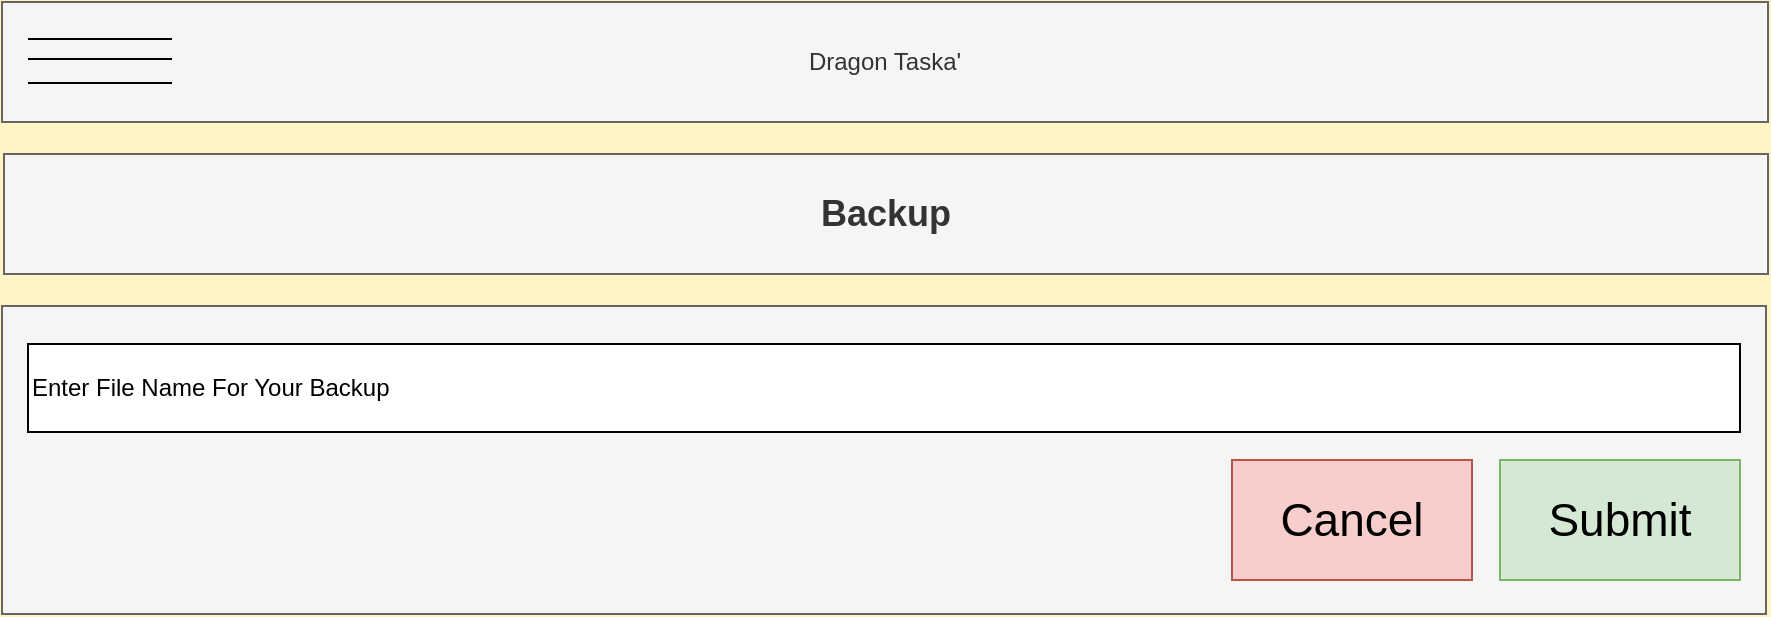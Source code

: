 <mxfile version="21.2.8" type="device">
  <diagram name="Page-1" id="TKSFi8WrjOVRzI-ViUHX">
    <mxGraphModel dx="1687" dy="904" grid="0" gridSize="10" guides="1" tooltips="1" connect="1" arrows="1" fold="1" page="1" pageScale="1" pageWidth="900" pageHeight="1600" background="#FFF4C3" math="0" shadow="0">
      <root>
        <mxCell id="0" />
        <mxCell id="1" parent="0" />
        <mxCell id="ZbwSbqGi6mQ39VCojpHq-1" value="Dragon Taska&#39;" style="rounded=0;whiteSpace=wrap;html=1;fillColor=#f5f5f5;strokeColor=#666666;fontColor=#333333;" vertex="1" parent="1">
          <mxGeometry x="8" y="9" width="883" height="60" as="geometry" />
        </mxCell>
        <mxCell id="ZbwSbqGi6mQ39VCojpHq-2" value="" style="endArrow=none;html=1;rounded=0;" edge="1" parent="1">
          <mxGeometry width="50" height="50" relative="1" as="geometry">
            <mxPoint x="21" y="27.5" as="sourcePoint" />
            <mxPoint x="93" y="27.5" as="targetPoint" />
          </mxGeometry>
        </mxCell>
        <mxCell id="ZbwSbqGi6mQ39VCojpHq-3" value="" style="endArrow=none;html=1;rounded=0;" edge="1" parent="1">
          <mxGeometry width="50" height="50" relative="1" as="geometry">
            <mxPoint x="21" y="37.5" as="sourcePoint" />
            <mxPoint x="93" y="37.5" as="targetPoint" />
          </mxGeometry>
        </mxCell>
        <mxCell id="ZbwSbqGi6mQ39VCojpHq-4" value="" style="endArrow=none;html=1;rounded=0;" edge="1" parent="1">
          <mxGeometry width="50" height="50" relative="1" as="geometry">
            <mxPoint x="21" y="49.5" as="sourcePoint" />
            <mxPoint x="93" y="49.5" as="targetPoint" />
          </mxGeometry>
        </mxCell>
        <mxCell id="ZbwSbqGi6mQ39VCojpHq-50" value="" style="rounded=0;whiteSpace=wrap;html=1;fillColor=#f5f5f5;fontColor=#333333;strokeColor=#666666;" vertex="1" parent="1">
          <mxGeometry x="8" y="161" width="882" height="154" as="geometry" />
        </mxCell>
        <mxCell id="ZbwSbqGi6mQ39VCojpHq-56" value="&lt;font style=&quot;font-size: 23px;&quot;&gt;Submit&lt;/font&gt;" style="rounded=0;whiteSpace=wrap;html=1;fillColor=#d5e8d4;strokeColor=#82b366;" vertex="1" parent="1">
          <mxGeometry x="757" y="238" width="120" height="60" as="geometry" />
        </mxCell>
        <mxCell id="ZbwSbqGi6mQ39VCojpHq-57" value="&lt;h2&gt;Backup&lt;/h2&gt;" style="rounded=0;whiteSpace=wrap;html=1;fillColor=#f5f5f5;fontColor=#333333;strokeColor=#666666;" vertex="1" parent="1">
          <mxGeometry x="9" y="85" width="882" height="60" as="geometry" />
        </mxCell>
        <mxCell id="ZbwSbqGi6mQ39VCojpHq-58" value="&lt;font style=&quot;font-size: 23px;&quot;&gt;Cancel&lt;/font&gt;" style="rounded=0;whiteSpace=wrap;html=1;fillColor=#f8cecc;strokeColor=#b85450;" vertex="1" parent="1">
          <mxGeometry x="623" y="238" width="120" height="60" as="geometry" />
        </mxCell>
        <mxCell id="ZbwSbqGi6mQ39VCojpHq-59" value="Enter File Name For Your Backup" style="rounded=0;whiteSpace=wrap;html=1;align=left;" vertex="1" parent="1">
          <mxGeometry x="21" y="180" width="856" height="44" as="geometry" />
        </mxCell>
      </root>
    </mxGraphModel>
  </diagram>
</mxfile>
